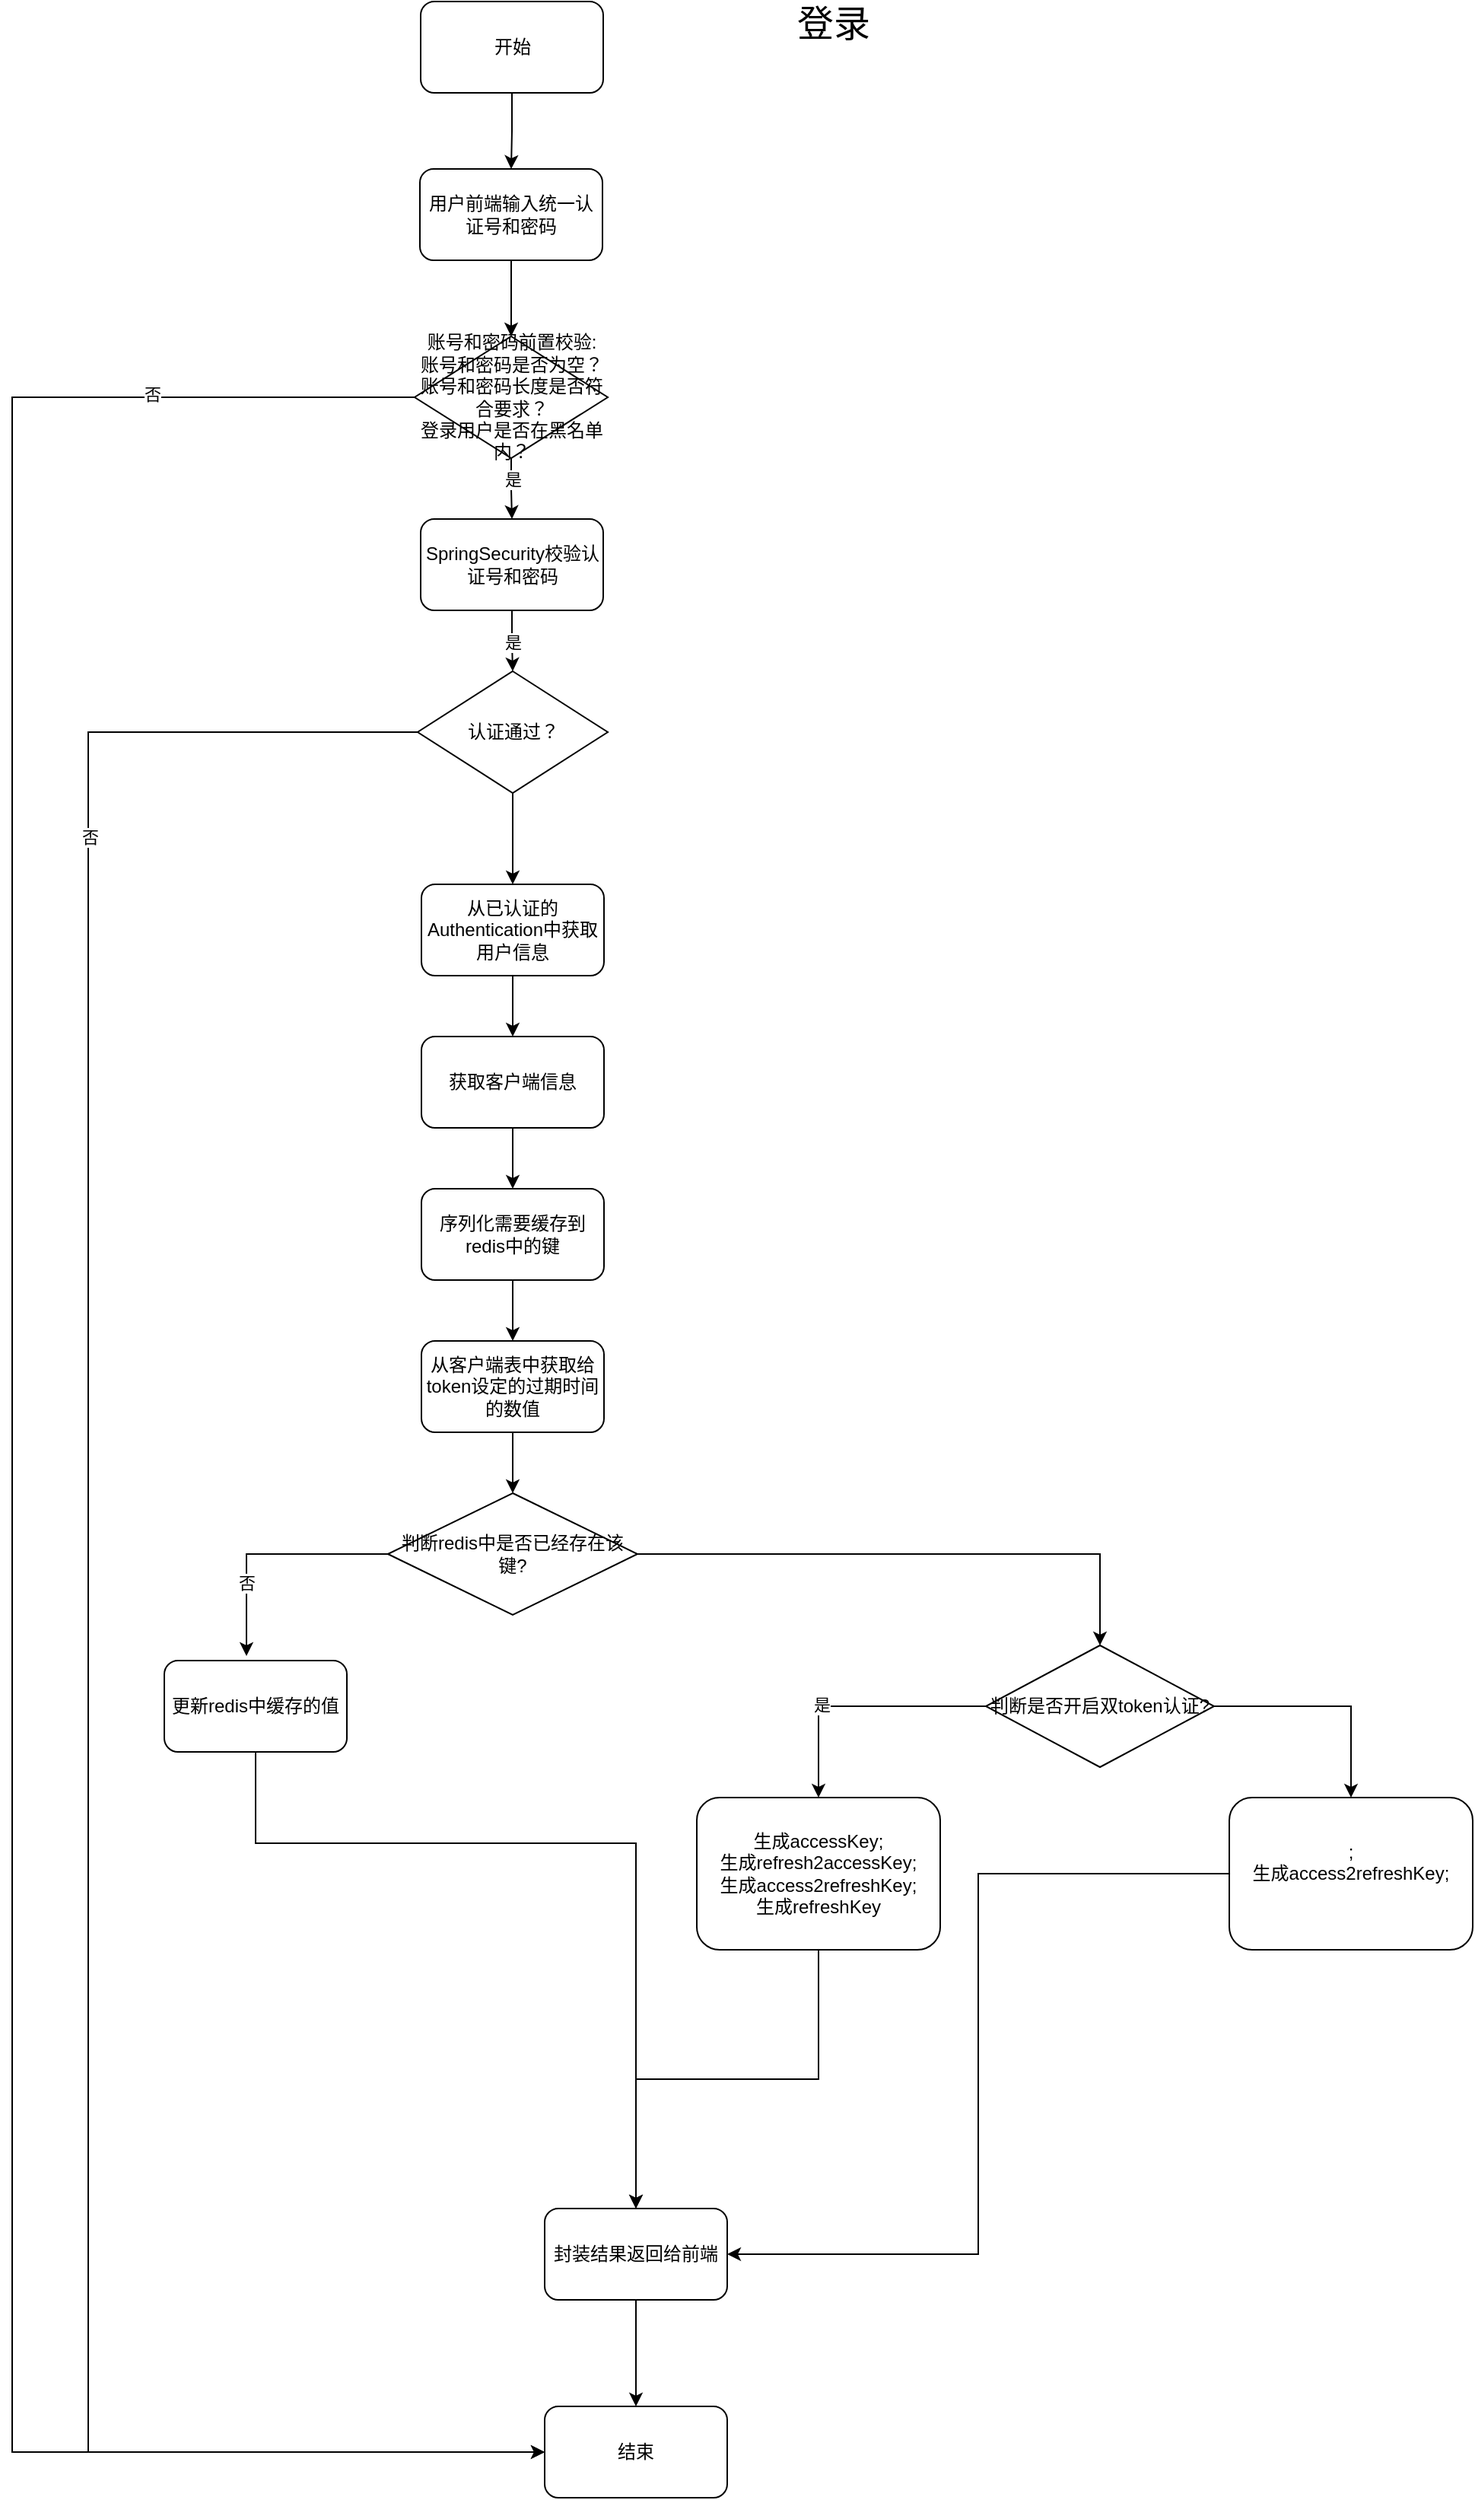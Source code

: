 <mxfile version="24.0.7" type="github" pages="2">
  <diagram name="第 1 页" id="bAKhaYZ9yYFrBrvJVS-z">
    <mxGraphModel dx="1194" dy="530" grid="1" gridSize="10" guides="1" tooltips="1" connect="1" arrows="1" fold="1" page="1" pageScale="1" pageWidth="850" pageHeight="1100" math="0" shadow="0">
      <root>
        <mxCell id="0" />
        <mxCell id="1" parent="0" />
        <mxCell id="wAlwaIA0Jyt0b-C5Zlj5-6" value="" style="edgeStyle=orthogonalEdgeStyle;rounded=0;orthogonalLoop=1;jettySize=auto;html=1;" edge="1" parent="1" source="wAlwaIA0Jyt0b-C5Zlj5-3" target="wAlwaIA0Jyt0b-C5Zlj5-4">
          <mxGeometry relative="1" as="geometry" />
        </mxCell>
        <mxCell id="wAlwaIA0Jyt0b-C5Zlj5-3" value="开始" style="rounded=1;whiteSpace=wrap;html=1;" vertex="1" parent="1">
          <mxGeometry x="308.5" y="40" width="120" height="60" as="geometry" />
        </mxCell>
        <mxCell id="wAlwaIA0Jyt0b-C5Zlj5-13" value="" style="edgeStyle=orthogonalEdgeStyle;rounded=0;orthogonalLoop=1;jettySize=auto;html=1;" edge="1" parent="1" source="wAlwaIA0Jyt0b-C5Zlj5-4" target="wAlwaIA0Jyt0b-C5Zlj5-12">
          <mxGeometry relative="1" as="geometry" />
        </mxCell>
        <mxCell id="wAlwaIA0Jyt0b-C5Zlj5-4" value="用户前端输入统一认证号和密码" style="rounded=1;whiteSpace=wrap;html=1;" vertex="1" parent="1">
          <mxGeometry x="308" y="150" width="120" height="60" as="geometry" />
        </mxCell>
        <mxCell id="wAlwaIA0Jyt0b-C5Zlj5-41" value="" style="edgeStyle=orthogonalEdgeStyle;rounded=0;orthogonalLoop=1;jettySize=auto;html=1;" edge="1" parent="1" source="wAlwaIA0Jyt0b-C5Zlj5-5" target="wAlwaIA0Jyt0b-C5Zlj5-8">
          <mxGeometry relative="1" as="geometry" />
        </mxCell>
        <mxCell id="wAlwaIA0Jyt0b-C5Zlj5-60" value="是" style="edgeLabel;html=1;align=center;verticalAlign=middle;resizable=0;points=[];" vertex="1" connectable="0" parent="wAlwaIA0Jyt0b-C5Zlj5-41">
          <mxGeometry x="0.037" relative="1" as="geometry">
            <mxPoint as="offset" />
          </mxGeometry>
        </mxCell>
        <mxCell id="wAlwaIA0Jyt0b-C5Zlj5-5" value="SpringSecurity校验认证号和密码" style="rounded=1;whiteSpace=wrap;html=1;" vertex="1" parent="1">
          <mxGeometry x="308.5" y="380" width="120" height="60" as="geometry" />
        </mxCell>
        <mxCell id="wAlwaIA0Jyt0b-C5Zlj5-40" value="" style="edgeStyle=orthogonalEdgeStyle;rounded=0;orthogonalLoop=1;jettySize=auto;html=1;" edge="1" parent="1" source="wAlwaIA0Jyt0b-C5Zlj5-8" target="wAlwaIA0Jyt0b-C5Zlj5-15">
          <mxGeometry relative="1" as="geometry" />
        </mxCell>
        <mxCell id="wAlwaIA0Jyt0b-C5Zlj5-54" style="edgeStyle=orthogonalEdgeStyle;rounded=0;orthogonalLoop=1;jettySize=auto;html=1;entryX=0;entryY=0.5;entryDx=0;entryDy=0;" edge="1" parent="1" source="wAlwaIA0Jyt0b-C5Zlj5-8" target="wAlwaIA0Jyt0b-C5Zlj5-52">
          <mxGeometry relative="1" as="geometry">
            <Array as="points">
              <mxPoint x="90" y="520" />
              <mxPoint x="90" y="1650" />
            </Array>
          </mxGeometry>
        </mxCell>
        <mxCell id="wAlwaIA0Jyt0b-C5Zlj5-55" value="否" style="edgeLabel;html=1;align=center;verticalAlign=middle;resizable=0;points=[];" vertex="1" connectable="0" parent="wAlwaIA0Jyt0b-C5Zlj5-54">
          <mxGeometry x="-0.653" y="1" relative="1" as="geometry">
            <mxPoint as="offset" />
          </mxGeometry>
        </mxCell>
        <mxCell id="wAlwaIA0Jyt0b-C5Zlj5-8" value="认证通过？" style="rhombus;whiteSpace=wrap;html=1;" vertex="1" parent="1">
          <mxGeometry x="306.5" y="480" width="125" height="80" as="geometry" />
        </mxCell>
        <mxCell id="wAlwaIA0Jyt0b-C5Zlj5-14" value="" style="edgeStyle=orthogonalEdgeStyle;rounded=0;orthogonalLoop=1;jettySize=auto;html=1;" edge="1" parent="1" source="wAlwaIA0Jyt0b-C5Zlj5-12" target="wAlwaIA0Jyt0b-C5Zlj5-5">
          <mxGeometry relative="1" as="geometry" />
        </mxCell>
        <mxCell id="wAlwaIA0Jyt0b-C5Zlj5-61" value="是" style="edgeLabel;html=1;align=center;verticalAlign=middle;resizable=0;points=[];" vertex="1" connectable="0" parent="wAlwaIA0Jyt0b-C5Zlj5-14">
          <mxGeometry x="-0.333" y="1" relative="1" as="geometry">
            <mxPoint as="offset" />
          </mxGeometry>
        </mxCell>
        <mxCell id="wAlwaIA0Jyt0b-C5Zlj5-56" style="edgeStyle=orthogonalEdgeStyle;rounded=0;orthogonalLoop=1;jettySize=auto;html=1;entryX=0;entryY=0.5;entryDx=0;entryDy=0;" edge="1" parent="1" source="wAlwaIA0Jyt0b-C5Zlj5-12" target="wAlwaIA0Jyt0b-C5Zlj5-52">
          <mxGeometry relative="1" as="geometry">
            <Array as="points">
              <mxPoint x="40" y="300" />
              <mxPoint x="40" y="1650" />
            </Array>
          </mxGeometry>
        </mxCell>
        <mxCell id="wAlwaIA0Jyt0b-C5Zlj5-59" value="否" style="edgeLabel;html=1;align=center;verticalAlign=middle;resizable=0;points=[];" vertex="1" connectable="0" parent="wAlwaIA0Jyt0b-C5Zlj5-56">
          <mxGeometry x="-0.824" y="-2" relative="1" as="geometry">
            <mxPoint as="offset" />
          </mxGeometry>
        </mxCell>
        <mxCell id="wAlwaIA0Jyt0b-C5Zlj5-12" value="账号和密码前置校验:&lt;div&gt;账号和密码是否为空？&lt;/div&gt;&lt;div&gt;账号和密码长度是否符合要求？&lt;/div&gt;&lt;div&gt;登录用户是否在黑名单内？&lt;/div&gt;" style="rhombus;whiteSpace=wrap;html=1;" vertex="1" parent="1">
          <mxGeometry x="304.5" y="260" width="127" height="80" as="geometry" />
        </mxCell>
        <mxCell id="wAlwaIA0Jyt0b-C5Zlj5-42" value="" style="edgeStyle=orthogonalEdgeStyle;rounded=0;orthogonalLoop=1;jettySize=auto;html=1;" edge="1" parent="1" source="wAlwaIA0Jyt0b-C5Zlj5-15" target="wAlwaIA0Jyt0b-C5Zlj5-16">
          <mxGeometry relative="1" as="geometry" />
        </mxCell>
        <mxCell id="wAlwaIA0Jyt0b-C5Zlj5-15" value="从已认证的Authentication中获取用户信息" style="rounded=1;whiteSpace=wrap;html=1;" vertex="1" parent="1">
          <mxGeometry x="309" y="620" width="120" height="60" as="geometry" />
        </mxCell>
        <mxCell id="wAlwaIA0Jyt0b-C5Zlj5-39" value="" style="edgeStyle=orthogonalEdgeStyle;rounded=0;orthogonalLoop=1;jettySize=auto;html=1;" edge="1" parent="1" source="wAlwaIA0Jyt0b-C5Zlj5-16" target="wAlwaIA0Jyt0b-C5Zlj5-17">
          <mxGeometry relative="1" as="geometry" />
        </mxCell>
        <mxCell id="wAlwaIA0Jyt0b-C5Zlj5-16" value="获取客户端信息" style="rounded=1;whiteSpace=wrap;html=1;" vertex="1" parent="1">
          <mxGeometry x="309" y="720" width="120" height="60" as="geometry" />
        </mxCell>
        <mxCell id="wAlwaIA0Jyt0b-C5Zlj5-37" value="" style="edgeStyle=orthogonalEdgeStyle;rounded=0;orthogonalLoop=1;jettySize=auto;html=1;" edge="1" parent="1" source="wAlwaIA0Jyt0b-C5Zlj5-17" target="wAlwaIA0Jyt0b-C5Zlj5-18">
          <mxGeometry relative="1" as="geometry" />
        </mxCell>
        <mxCell id="wAlwaIA0Jyt0b-C5Zlj5-17" value="序列化需要缓存到redis中的键" style="rounded=1;whiteSpace=wrap;html=1;" vertex="1" parent="1">
          <mxGeometry x="309" y="820" width="120" height="60" as="geometry" />
        </mxCell>
        <mxCell id="wAlwaIA0Jyt0b-C5Zlj5-38" value="" style="edgeStyle=orthogonalEdgeStyle;rounded=0;orthogonalLoop=1;jettySize=auto;html=1;" edge="1" parent="1" source="wAlwaIA0Jyt0b-C5Zlj5-18" target="wAlwaIA0Jyt0b-C5Zlj5-20">
          <mxGeometry relative="1" as="geometry" />
        </mxCell>
        <mxCell id="wAlwaIA0Jyt0b-C5Zlj5-18" value="从客户端表中获取给token设定的过期时间的数值" style="rounded=1;whiteSpace=wrap;html=1;" vertex="1" parent="1">
          <mxGeometry x="309" y="920" width="120" height="60" as="geometry" />
        </mxCell>
        <mxCell id="wAlwaIA0Jyt0b-C5Zlj5-30" style="edgeStyle=orthogonalEdgeStyle;rounded=0;orthogonalLoop=1;jettySize=auto;html=1;entryX=0.5;entryY=0;entryDx=0;entryDy=0;" edge="1" parent="1" source="wAlwaIA0Jyt0b-C5Zlj5-20" target="wAlwaIA0Jyt0b-C5Zlj5-27">
          <mxGeometry relative="1" as="geometry" />
        </mxCell>
        <mxCell id="wAlwaIA0Jyt0b-C5Zlj5-20" value="判断redis中是否已经存在该键?" style="rhombus;whiteSpace=wrap;html=1;" vertex="1" parent="1">
          <mxGeometry x="287" y="1020" width="164" height="80" as="geometry" />
        </mxCell>
        <mxCell id="wAlwaIA0Jyt0b-C5Zlj5-48" style="edgeStyle=orthogonalEdgeStyle;rounded=0;orthogonalLoop=1;jettySize=auto;html=1;entryX=0.5;entryY=0;entryDx=0;entryDy=0;" edge="1" parent="1" source="wAlwaIA0Jyt0b-C5Zlj5-21" target="wAlwaIA0Jyt0b-C5Zlj5-47">
          <mxGeometry relative="1" as="geometry">
            <Array as="points">
              <mxPoint x="200" y="1250" />
              <mxPoint x="450" y="1250" />
            </Array>
          </mxGeometry>
        </mxCell>
        <mxCell id="wAlwaIA0Jyt0b-C5Zlj5-21" value="更新redis中缓存的值" style="rounded=1;whiteSpace=wrap;html=1;" vertex="1" parent="1">
          <mxGeometry x="140" y="1130" width="120" height="60" as="geometry" />
        </mxCell>
        <mxCell id="wAlwaIA0Jyt0b-C5Zlj5-23" style="edgeStyle=orthogonalEdgeStyle;rounded=0;orthogonalLoop=1;jettySize=auto;html=1;entryX=0.45;entryY=-0.05;entryDx=0;entryDy=0;entryPerimeter=0;" edge="1" parent="1" source="wAlwaIA0Jyt0b-C5Zlj5-20" target="wAlwaIA0Jyt0b-C5Zlj5-21">
          <mxGeometry relative="1" as="geometry" />
        </mxCell>
        <mxCell id="wAlwaIA0Jyt0b-C5Zlj5-26" value="否" style="edgeLabel;html=1;align=center;verticalAlign=middle;resizable=0;points=[];" vertex="1" connectable="0" parent="wAlwaIA0Jyt0b-C5Zlj5-23">
          <mxGeometry x="0.397" relative="1" as="geometry">
            <mxPoint as="offset" />
          </mxGeometry>
        </mxCell>
        <mxCell id="wAlwaIA0Jyt0b-C5Zlj5-33" style="edgeStyle=orthogonalEdgeStyle;rounded=0;orthogonalLoop=1;jettySize=auto;html=1;entryX=0.5;entryY=0;entryDx=0;entryDy=0;" edge="1" parent="1" source="wAlwaIA0Jyt0b-C5Zlj5-27" target="wAlwaIA0Jyt0b-C5Zlj5-31">
          <mxGeometry relative="1" as="geometry" />
        </mxCell>
        <mxCell id="wAlwaIA0Jyt0b-C5Zlj5-35" value="是" style="edgeLabel;html=1;align=center;verticalAlign=middle;resizable=0;points=[];" vertex="1" connectable="0" parent="wAlwaIA0Jyt0b-C5Zlj5-33">
          <mxGeometry x="0.273" y="-2" relative="1" as="geometry">
            <mxPoint y="1" as="offset" />
          </mxGeometry>
        </mxCell>
        <mxCell id="wAlwaIA0Jyt0b-C5Zlj5-46" style="edgeStyle=orthogonalEdgeStyle;rounded=0;orthogonalLoop=1;jettySize=auto;html=1;" edge="1" parent="1" source="wAlwaIA0Jyt0b-C5Zlj5-27" target="wAlwaIA0Jyt0b-C5Zlj5-44">
          <mxGeometry relative="1" as="geometry" />
        </mxCell>
        <mxCell id="wAlwaIA0Jyt0b-C5Zlj5-27" value="判断是否开启双token认证?" style="rhombus;whiteSpace=wrap;html=1;" vertex="1" parent="1">
          <mxGeometry x="680" y="1120" width="150" height="80" as="geometry" />
        </mxCell>
        <mxCell id="wAlwaIA0Jyt0b-C5Zlj5-49" style="edgeStyle=orthogonalEdgeStyle;rounded=0;orthogonalLoop=1;jettySize=auto;html=1;" edge="1" parent="1" source="wAlwaIA0Jyt0b-C5Zlj5-31" target="wAlwaIA0Jyt0b-C5Zlj5-47">
          <mxGeometry relative="1" as="geometry" />
        </mxCell>
        <mxCell id="wAlwaIA0Jyt0b-C5Zlj5-31" value="生成accessKey;&lt;div&gt;生成refresh2accessKey;&lt;/div&gt;&lt;div&gt;生成access2refreshKey;&lt;/div&gt;&lt;div&gt;生成refreshKey&lt;/div&gt;" style="rounded=1;whiteSpace=wrap;html=1;" vertex="1" parent="1">
          <mxGeometry x="490" y="1220" width="160" height="100" as="geometry" />
        </mxCell>
        <mxCell id="wAlwaIA0Jyt0b-C5Zlj5-51" style="edgeStyle=orthogonalEdgeStyle;rounded=0;orthogonalLoop=1;jettySize=auto;html=1;entryX=1;entryY=0.5;entryDx=0;entryDy=0;" edge="1" parent="1" source="wAlwaIA0Jyt0b-C5Zlj5-44" target="wAlwaIA0Jyt0b-C5Zlj5-47">
          <mxGeometry relative="1" as="geometry" />
        </mxCell>
        <mxCell id="wAlwaIA0Jyt0b-C5Zlj5-44" value=";&lt;div&gt;&lt;span style=&quot;background-color: initial;&quot;&gt;生成access2refreshKey;&lt;/span&gt;&lt;br&gt;&lt;/div&gt;&lt;div&gt;&lt;br&gt;&lt;/div&gt;" style="rounded=1;whiteSpace=wrap;html=1;" vertex="1" parent="1">
          <mxGeometry x="840" y="1220" width="160" height="100" as="geometry" />
        </mxCell>
        <mxCell id="wAlwaIA0Jyt0b-C5Zlj5-53" value="" style="edgeStyle=orthogonalEdgeStyle;rounded=0;orthogonalLoop=1;jettySize=auto;html=1;" edge="1" parent="1" source="wAlwaIA0Jyt0b-C5Zlj5-47" target="wAlwaIA0Jyt0b-C5Zlj5-52">
          <mxGeometry relative="1" as="geometry" />
        </mxCell>
        <mxCell id="wAlwaIA0Jyt0b-C5Zlj5-47" value="封装结果返回给前端" style="rounded=1;whiteSpace=wrap;html=1;" vertex="1" parent="1">
          <mxGeometry x="390" y="1490" width="120" height="60" as="geometry" />
        </mxCell>
        <mxCell id="wAlwaIA0Jyt0b-C5Zlj5-52" value="结束" style="rounded=1;whiteSpace=wrap;html=1;" vertex="1" parent="1">
          <mxGeometry x="390" y="1620" width="120" height="60" as="geometry" />
        </mxCell>
        <mxCell id="zLorQVqb1mLfKRnbYSm5-1" value="&lt;font style=&quot;font-size: 24px;&quot;&gt;登录&lt;/font&gt;" style="text;html=1;align=center;verticalAlign=middle;whiteSpace=wrap;rounded=0;" vertex="1" parent="1">
          <mxGeometry x="550" y="40" width="60" height="30" as="geometry" />
        </mxCell>
      </root>
    </mxGraphModel>
  </diagram>
  <diagram id="hOTNXJcKEKkkXQ0PjTAz" name="第 2 页">
    <mxGraphModel dx="1194" dy="1630" grid="1" gridSize="10" guides="1" tooltips="1" connect="1" arrows="1" fold="1" page="1" pageScale="1" pageWidth="850" pageHeight="1100" math="0" shadow="0">
      <root>
        <mxCell id="0" />
        <mxCell id="1" parent="0" />
        <mxCell id="2usKE3awnAioA-veXbNU-4" value="" style="edgeStyle=orthogonalEdgeStyle;rounded=0;orthogonalLoop=1;jettySize=auto;html=1;" edge="1" parent="1" source="2usKE3awnAioA-veXbNU-1" target="2usKE3awnAioA-veXbNU-2">
          <mxGeometry relative="1" as="geometry" />
        </mxCell>
        <mxCell id="2usKE3awnAioA-veXbNU-1" value="开始" style="rounded=1;whiteSpace=wrap;html=1;" vertex="1" parent="1">
          <mxGeometry x="360" y="50" width="120" height="60" as="geometry" />
        </mxCell>
        <mxCell id="2usKE3awnAioA-veXbNU-5" value="" style="edgeStyle=orthogonalEdgeStyle;rounded=0;orthogonalLoop=1;jettySize=auto;html=1;" edge="1" parent="1" source="2usKE3awnAioA-veXbNU-2" target="2usKE3awnAioA-veXbNU-3">
          <mxGeometry relative="1" as="geometry">
            <Array as="points">
              <mxPoint x="510" y="195" />
              <mxPoint x="510" y="195" />
            </Array>
          </mxGeometry>
        </mxCell>
        <mxCell id="2usKE3awnAioA-veXbNU-6" value="否" style="edgeLabel;html=1;align=center;verticalAlign=middle;resizable=0;points=[];" vertex="1" connectable="0" parent="2usKE3awnAioA-veXbNU-5">
          <mxGeometry x="-0.133" y="2" relative="1" as="geometry">
            <mxPoint y="1" as="offset" />
          </mxGeometry>
        </mxCell>
        <mxCell id="2usKE3awnAioA-veXbNU-10" value="" style="edgeStyle=orthogonalEdgeStyle;rounded=0;orthogonalLoop=1;jettySize=auto;html=1;" edge="1" parent="1" source="2usKE3awnAioA-veXbNU-2" target="2usKE3awnAioA-veXbNU-7">
          <mxGeometry relative="1" as="geometry" />
        </mxCell>
        <mxCell id="2usKE3awnAioA-veXbNU-2" value="检查token和客户端是否有效?" style="rhombus;whiteSpace=wrap;html=1;" vertex="1" parent="1">
          <mxGeometry x="350" y="160" width="140" height="70" as="geometry" />
        </mxCell>
        <mxCell id="2usKE3awnAioA-veXbNU-3" value="结束" style="rounded=1;whiteSpace=wrap;html=1;" vertex="1" parent="1">
          <mxGeometry x="550" y="165" width="120" height="60" as="geometry" />
        </mxCell>
        <mxCell id="2usKE3awnAioA-veXbNU-11" value="" style="edgeStyle=orthogonalEdgeStyle;rounded=0;orthogonalLoop=1;jettySize=auto;html=1;" edge="1" parent="1" source="2usKE3awnAioA-veXbNU-7" target="2usKE3awnAioA-veXbNU-9">
          <mxGeometry relative="1" as="geometry" />
        </mxCell>
        <mxCell id="2usKE3awnAioA-veXbNU-7" value="根据rereshtoken找到userId,然后userId根据userid查询数据库" style="rounded=1;whiteSpace=wrap;html=1;" vertex="1" parent="1">
          <mxGeometry x="360" y="280" width="120" height="60" as="geometry" />
        </mxCell>
        <mxCell id="2usKE3awnAioA-veXbNU-13" value="" style="edgeStyle=orthogonalEdgeStyle;rounded=0;orthogonalLoop=1;jettySize=auto;html=1;" edge="1" parent="1" source="2usKE3awnAioA-veXbNU-9" target="2usKE3awnAioA-veXbNU-12">
          <mxGeometry relative="1" as="geometry" />
        </mxCell>
        <mxCell id="2usKE3awnAioA-veXbNU-18" value="" style="edgeStyle=orthogonalEdgeStyle;rounded=0;orthogonalLoop=1;jettySize=auto;html=1;" edge="1" parent="1" source="2usKE3awnAioA-veXbNU-9" target="2usKE3awnAioA-veXbNU-15">
          <mxGeometry relative="1" as="geometry" />
        </mxCell>
        <mxCell id="2usKE3awnAioA-veXbNU-9" value="用户信息为null?" style="rhombus;whiteSpace=wrap;html=1;" vertex="1" parent="1">
          <mxGeometry x="348.25" y="400" width="143.5" height="70" as="geometry" />
        </mxCell>
        <mxCell id="2usKE3awnAioA-veXbNU-12" value="结束" style="rounded=1;whiteSpace=wrap;html=1;" vertex="1" parent="1">
          <mxGeometry x="550" y="405" width="120" height="60" as="geometry" />
        </mxCell>
        <mxCell id="2usKE3awnAioA-veXbNU-17" value="" style="edgeStyle=orthogonalEdgeStyle;rounded=0;orthogonalLoop=1;jettySize=auto;html=1;" edge="1" parent="1" source="2usKE3awnAioA-veXbNU-15" target="2usKE3awnAioA-veXbNU-16">
          <mxGeometry relative="1" as="geometry" />
        </mxCell>
        <mxCell id="2usKE3awnAioA-veXbNU-21" value="" style="edgeStyle=orthogonalEdgeStyle;rounded=0;orthogonalLoop=1;jettySize=auto;html=1;" edge="1" parent="1" source="2usKE3awnAioA-veXbNU-15" target="2usKE3awnAioA-veXbNU-19">
          <mxGeometry relative="1" as="geometry" />
        </mxCell>
        <mxCell id="2usKE3awnAioA-veXbNU-15" value="根据refresh_token查找access_token是否为null?" style="rhombus;whiteSpace=wrap;html=1;" vertex="1" parent="1">
          <mxGeometry x="352.5" y="530" width="135" height="70" as="geometry" />
        </mxCell>
        <mxCell id="2usKE3awnAioA-veXbNU-16" value="结束" style="rounded=1;whiteSpace=wrap;html=1;" vertex="1" parent="1">
          <mxGeometry x="550" y="535" width="120" height="60" as="geometry" />
        </mxCell>
        <mxCell id="2usKE3awnAioA-veXbNU-22" value="" style="edgeStyle=orthogonalEdgeStyle;rounded=0;orthogonalLoop=1;jettySize=auto;html=1;" edge="1" parent="1" source="2usKE3awnAioA-veXbNU-19" target="2usKE3awnAioA-veXbNU-20">
          <mxGeometry relative="1" as="geometry" />
        </mxCell>
        <mxCell id="2usKE3awnAioA-veXbNU-19" value="根据client信息获取token有效时间，重新刷新redis缓存中的token过期时间" style="rounded=1;whiteSpace=wrap;html=1;" vertex="1" parent="1">
          <mxGeometry x="360" y="650" width="120" height="60" as="geometry" />
        </mxCell>
        <mxCell id="2usKE3awnAioA-veXbNU-20" value="结束" style="rounded=1;whiteSpace=wrap;html=1;" vertex="1" parent="1">
          <mxGeometry x="360" y="770" width="120" height="60" as="geometry" />
        </mxCell>
        <mxCell id="XxtxSXN0KBvcRB6AdDeT-1" value="&lt;font style=&quot;font-size: 36px;&quot;&gt;refresh刷新access_tokne过期时间&lt;/font&gt;" style="text;html=1;align=center;verticalAlign=middle;whiteSpace=wrap;rounded=0;" vertex="1" parent="1">
          <mxGeometry x="90" y="-70" width="660" height="70" as="geometry" />
        </mxCell>
      </root>
    </mxGraphModel>
  </diagram>
</mxfile>
